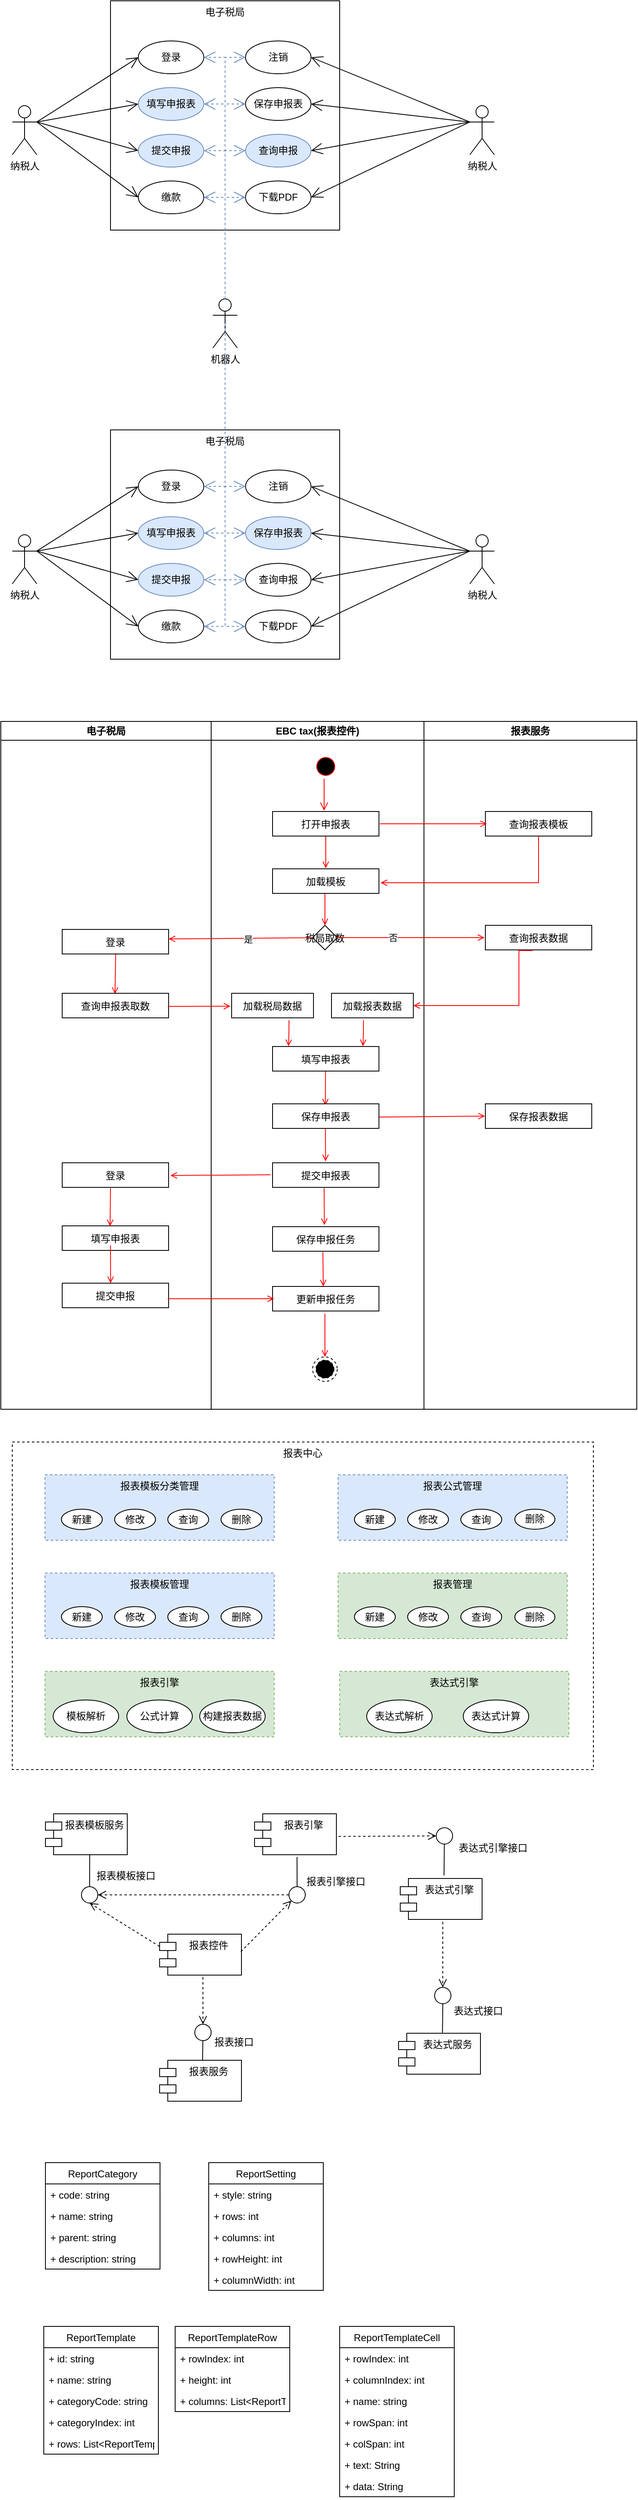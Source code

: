 <mxfile version="17.2.4" type="github">
  <diagram id="pesc5ZuLE12qNuX9gS1a" name="第 1 页">
    <mxGraphModel dx="812" dy="476" grid="1" gridSize="10" guides="1" tooltips="1" connect="1" arrows="1" fold="1" page="1" pageScale="1" pageWidth="827" pageHeight="1169" math="0" shadow="0">
      <root>
        <mxCell id="0" />
        <mxCell id="1" parent="0" />
        <mxCell id="q86BL1v4JnZUa4Sr2h56-255" value="报表中心" style="rounded=0;whiteSpace=wrap;html=1;verticalAlign=top;align=center;dashed=1;fillColor=none;" vertex="1" parent="1">
          <mxGeometry x="40" y="1800" width="710" height="400" as="geometry" />
        </mxCell>
        <mxCell id="q86BL1v4JnZUa4Sr2h56-1" value="电子税局" style="rounded=0;whiteSpace=wrap;html=1;verticalAlign=top;" vertex="1" parent="1">
          <mxGeometry x="160" y="40" width="280" height="280" as="geometry" />
        </mxCell>
        <mxCell id="q86BL1v4JnZUa4Sr2h56-3" value="纳税人" style="shape=umlActor;verticalLabelPosition=bottom;verticalAlign=top;html=1;outlineConnect=0;" vertex="1" parent="1">
          <mxGeometry x="40" y="168" width="30" height="60" as="geometry" />
        </mxCell>
        <mxCell id="q86BL1v4JnZUa4Sr2h56-4" value="填写申报表" style="ellipse;whiteSpace=wrap;html=1;aspect=fixed;fillColor=#dae8fc;strokeColor=#6c8ebf;" vertex="1" parent="1">
          <mxGeometry x="194" y="146" width="80" height="40" as="geometry" />
        </mxCell>
        <mxCell id="q86BL1v4JnZUa4Sr2h56-5" value="缴款" style="ellipse;whiteSpace=wrap;html=1;aspect=fixed;" vertex="1" parent="1">
          <mxGeometry x="194" y="260" width="80" height="40" as="geometry" />
        </mxCell>
        <mxCell id="q86BL1v4JnZUa4Sr2h56-6" value="登录" style="ellipse;whiteSpace=wrap;html=1;aspect=fixed;" vertex="1" parent="1">
          <mxGeometry x="194" y="89" width="80" height="40" as="geometry" />
        </mxCell>
        <mxCell id="q86BL1v4JnZUa4Sr2h56-7" value="保存申报表" style="ellipse;whiteSpace=wrap;html=1;aspect=fixed;" vertex="1" parent="1">
          <mxGeometry x="325" y="146" width="80" height="40" as="geometry" />
        </mxCell>
        <mxCell id="q86BL1v4JnZUa4Sr2h56-8" value="提交申报" style="ellipse;whiteSpace=wrap;html=1;aspect=fixed;fillColor=#dae8fc;strokeColor=#6c8ebf;" vertex="1" parent="1">
          <mxGeometry x="194" y="203" width="80" height="40" as="geometry" />
        </mxCell>
        <mxCell id="q86BL1v4JnZUa4Sr2h56-9" value="查询申报" style="ellipse;whiteSpace=wrap;html=1;aspect=fixed;fillColor=#dae8fc;strokeColor=#6c8ebf;" vertex="1" parent="1">
          <mxGeometry x="325" y="203" width="80" height="40" as="geometry" />
        </mxCell>
        <mxCell id="q86BL1v4JnZUa4Sr2h56-10" value="下载PDF" style="ellipse;whiteSpace=wrap;html=1;aspect=fixed;" vertex="1" parent="1">
          <mxGeometry x="325" y="260" width="80" height="40" as="geometry" />
        </mxCell>
        <mxCell id="q86BL1v4JnZUa4Sr2h56-11" value="注销" style="ellipse;whiteSpace=wrap;html=1;aspect=fixed;" vertex="1" parent="1">
          <mxGeometry x="325" y="89" width="80" height="40" as="geometry" />
        </mxCell>
        <mxCell id="q86BL1v4JnZUa4Sr2h56-16" value="" style="endArrow=open;endFill=1;endSize=12;html=1;rounded=0;exitX=1;exitY=0.333;exitDx=0;exitDy=0;exitPerimeter=0;entryX=0;entryY=0.5;entryDx=0;entryDy=0;" edge="1" parent="1" source="q86BL1v4JnZUa4Sr2h56-3" target="q86BL1v4JnZUa4Sr2h56-6">
          <mxGeometry width="160" relative="1" as="geometry">
            <mxPoint x="60" y="260" as="sourcePoint" />
            <mxPoint x="220" y="260" as="targetPoint" />
          </mxGeometry>
        </mxCell>
        <mxCell id="q86BL1v4JnZUa4Sr2h56-17" value="" style="endArrow=open;endFill=1;endSize=12;html=1;rounded=0;entryX=0;entryY=0.5;entryDx=0;entryDy=0;exitX=1;exitY=0.333;exitDx=0;exitDy=0;exitPerimeter=0;" edge="1" parent="1" source="q86BL1v4JnZUa4Sr2h56-3" target="q86BL1v4JnZUa4Sr2h56-4">
          <mxGeometry width="160" relative="1" as="geometry">
            <mxPoint x="70" y="160" as="sourcePoint" />
            <mxPoint x="196.105" y="129.62" as="targetPoint" />
          </mxGeometry>
        </mxCell>
        <mxCell id="q86BL1v4JnZUa4Sr2h56-18" value="" style="endArrow=open;endFill=1;endSize=12;html=1;rounded=0;entryX=0;entryY=0.5;entryDx=0;entryDy=0;exitX=1;exitY=0.333;exitDx=0;exitDy=0;exitPerimeter=0;" edge="1" parent="1" source="q86BL1v4JnZUa4Sr2h56-3" target="q86BL1v4JnZUa4Sr2h56-8">
          <mxGeometry width="160" relative="1" as="geometry">
            <mxPoint x="80" y="170" as="sourcePoint" />
            <mxPoint x="190" y="176" as="targetPoint" />
          </mxGeometry>
        </mxCell>
        <mxCell id="q86BL1v4JnZUa4Sr2h56-19" value="" style="endArrow=open;endFill=1;endSize=12;html=1;rounded=0;entryX=0;entryY=0.5;entryDx=0;entryDy=0;exitX=1;exitY=0.333;exitDx=0;exitDy=0;exitPerimeter=0;" edge="1" parent="1" source="q86BL1v4JnZUa4Sr2h56-3" target="q86BL1v4JnZUa4Sr2h56-5">
          <mxGeometry width="160" relative="1" as="geometry">
            <mxPoint x="90" y="180" as="sourcePoint" />
            <mxPoint x="120" y="300" as="targetPoint" />
          </mxGeometry>
        </mxCell>
        <mxCell id="q86BL1v4JnZUa4Sr2h56-29" value="纳税人" style="shape=umlActor;verticalLabelPosition=bottom;verticalAlign=top;html=1;outlineConnect=0;" vertex="1" parent="1">
          <mxGeometry x="599" y="168" width="30" height="60" as="geometry" />
        </mxCell>
        <mxCell id="q86BL1v4JnZUa4Sr2h56-31" value="" style="endArrow=open;endFill=1;endSize=12;html=1;rounded=0;exitX=0;exitY=0.333;exitDx=0;exitDy=0;exitPerimeter=0;entryX=1;entryY=0.5;entryDx=0;entryDy=0;" edge="1" parent="1" source="q86BL1v4JnZUa4Sr2h56-29" target="q86BL1v4JnZUa4Sr2h56-11">
          <mxGeometry width="160" relative="1" as="geometry">
            <mxPoint x="80" y="198" as="sourcePoint" />
            <mxPoint x="190" y="119" as="targetPoint" />
          </mxGeometry>
        </mxCell>
        <mxCell id="q86BL1v4JnZUa4Sr2h56-32" value="" style="endArrow=open;endFill=1;endSize=12;html=1;rounded=0;exitX=0;exitY=0.333;exitDx=0;exitDy=0;exitPerimeter=0;entryX=1;entryY=0.5;entryDx=0;entryDy=0;" edge="1" parent="1" source="q86BL1v4JnZUa4Sr2h56-29" target="q86BL1v4JnZUa4Sr2h56-7">
          <mxGeometry width="160" relative="1" as="geometry">
            <mxPoint x="490" y="198" as="sourcePoint" />
            <mxPoint x="360" y="119" as="targetPoint" />
          </mxGeometry>
        </mxCell>
        <mxCell id="q86BL1v4JnZUa4Sr2h56-33" value="" style="endArrow=open;endFill=1;endSize=12;html=1;rounded=0;exitX=0;exitY=0.333;exitDx=0;exitDy=0;exitPerimeter=0;entryX=1;entryY=0.5;entryDx=0;entryDy=0;" edge="1" parent="1" source="q86BL1v4JnZUa4Sr2h56-29" target="q86BL1v4JnZUa4Sr2h56-9">
          <mxGeometry width="160" relative="1" as="geometry">
            <mxPoint x="500" y="208" as="sourcePoint" />
            <mxPoint x="360" y="176" as="targetPoint" />
          </mxGeometry>
        </mxCell>
        <mxCell id="q86BL1v4JnZUa4Sr2h56-34" value="" style="endArrow=open;endFill=1;endSize=12;html=1;rounded=0;exitX=0;exitY=0.333;exitDx=0;exitDy=0;exitPerimeter=0;entryX=1;entryY=0.5;entryDx=0;entryDy=0;" edge="1" parent="1" source="q86BL1v4JnZUa4Sr2h56-29" target="q86BL1v4JnZUa4Sr2h56-10">
          <mxGeometry width="160" relative="1" as="geometry">
            <mxPoint x="510" y="218" as="sourcePoint" />
            <mxPoint x="360" y="233" as="targetPoint" />
          </mxGeometry>
        </mxCell>
        <mxCell id="q86BL1v4JnZUa4Sr2h56-116" value="电子税局" style="rounded=0;whiteSpace=wrap;html=1;verticalAlign=top;" vertex="1" parent="1">
          <mxGeometry x="160" y="564" width="280" height="280" as="geometry" />
        </mxCell>
        <mxCell id="q86BL1v4JnZUa4Sr2h56-117" value="纳税人" style="shape=umlActor;verticalLabelPosition=bottom;verticalAlign=top;html=1;outlineConnect=0;" vertex="1" parent="1">
          <mxGeometry x="40" y="692" width="30" height="60" as="geometry" />
        </mxCell>
        <mxCell id="q86BL1v4JnZUa4Sr2h56-118" value="填写申报表" style="ellipse;whiteSpace=wrap;html=1;aspect=fixed;fillColor=#dae8fc;strokeColor=#6c8ebf;" vertex="1" parent="1">
          <mxGeometry x="194" y="670" width="80" height="40" as="geometry" />
        </mxCell>
        <mxCell id="q86BL1v4JnZUa4Sr2h56-119" value="缴款" style="ellipse;whiteSpace=wrap;html=1;aspect=fixed;" vertex="1" parent="1">
          <mxGeometry x="194" y="784" width="80" height="40" as="geometry" />
        </mxCell>
        <mxCell id="q86BL1v4JnZUa4Sr2h56-120" value="登录" style="ellipse;whiteSpace=wrap;html=1;aspect=fixed;" vertex="1" parent="1">
          <mxGeometry x="194" y="613" width="80" height="40" as="geometry" />
        </mxCell>
        <mxCell id="q86BL1v4JnZUa4Sr2h56-121" value="保存申报表" style="ellipse;whiteSpace=wrap;html=1;aspect=fixed;fillColor=#dae8fc;strokeColor=#6c8ebf;" vertex="1" parent="1">
          <mxGeometry x="325" y="670" width="80" height="40" as="geometry" />
        </mxCell>
        <mxCell id="q86BL1v4JnZUa4Sr2h56-122" value="提交申报" style="ellipse;whiteSpace=wrap;html=1;aspect=fixed;fillColor=#dae8fc;strokeColor=#6c8ebf;" vertex="1" parent="1">
          <mxGeometry x="194" y="727" width="80" height="40" as="geometry" />
        </mxCell>
        <mxCell id="q86BL1v4JnZUa4Sr2h56-123" value="查询申报" style="ellipse;whiteSpace=wrap;html=1;aspect=fixed;" vertex="1" parent="1">
          <mxGeometry x="325" y="727" width="80" height="40" as="geometry" />
        </mxCell>
        <mxCell id="q86BL1v4JnZUa4Sr2h56-124" value="下载PDF" style="ellipse;whiteSpace=wrap;html=1;aspect=fixed;" vertex="1" parent="1">
          <mxGeometry x="325" y="784" width="80" height="40" as="geometry" />
        </mxCell>
        <mxCell id="q86BL1v4JnZUa4Sr2h56-125" value="注销" style="ellipse;whiteSpace=wrap;html=1;aspect=fixed;" vertex="1" parent="1">
          <mxGeometry x="325" y="613" width="80" height="40" as="geometry" />
        </mxCell>
        <mxCell id="q86BL1v4JnZUa4Sr2h56-126" value="" style="endArrow=open;endFill=1;endSize=12;html=1;rounded=0;exitX=1;exitY=0.333;exitDx=0;exitDy=0;exitPerimeter=0;entryX=0;entryY=0.5;entryDx=0;entryDy=0;" edge="1" parent="1" source="q86BL1v4JnZUa4Sr2h56-117" target="q86BL1v4JnZUa4Sr2h56-120">
          <mxGeometry width="160" relative="1" as="geometry">
            <mxPoint x="60" y="784" as="sourcePoint" />
            <mxPoint x="220" y="784" as="targetPoint" />
          </mxGeometry>
        </mxCell>
        <mxCell id="q86BL1v4JnZUa4Sr2h56-127" value="" style="endArrow=open;endFill=1;endSize=12;html=1;rounded=0;entryX=0;entryY=0.5;entryDx=0;entryDy=0;exitX=1;exitY=0.333;exitDx=0;exitDy=0;exitPerimeter=0;" edge="1" parent="1" source="q86BL1v4JnZUa4Sr2h56-117" target="q86BL1v4JnZUa4Sr2h56-118">
          <mxGeometry width="160" relative="1" as="geometry">
            <mxPoint x="70" y="684" as="sourcePoint" />
            <mxPoint x="196.105" y="653.62" as="targetPoint" />
          </mxGeometry>
        </mxCell>
        <mxCell id="q86BL1v4JnZUa4Sr2h56-128" value="" style="endArrow=open;endFill=1;endSize=12;html=1;rounded=0;entryX=0;entryY=0.5;entryDx=0;entryDy=0;exitX=1;exitY=0.333;exitDx=0;exitDy=0;exitPerimeter=0;" edge="1" parent="1" source="q86BL1v4JnZUa4Sr2h56-117" target="q86BL1v4JnZUa4Sr2h56-122">
          <mxGeometry width="160" relative="1" as="geometry">
            <mxPoint x="80" y="694" as="sourcePoint" />
            <mxPoint x="190" y="700" as="targetPoint" />
          </mxGeometry>
        </mxCell>
        <mxCell id="q86BL1v4JnZUa4Sr2h56-129" value="" style="endArrow=open;endFill=1;endSize=12;html=1;rounded=0;entryX=0;entryY=0.5;entryDx=0;entryDy=0;exitX=1;exitY=0.333;exitDx=0;exitDy=0;exitPerimeter=0;" edge="1" parent="1" source="q86BL1v4JnZUa4Sr2h56-117" target="q86BL1v4JnZUa4Sr2h56-119">
          <mxGeometry width="160" relative="1" as="geometry">
            <mxPoint x="90" y="704" as="sourcePoint" />
            <mxPoint x="120" y="824" as="targetPoint" />
          </mxGeometry>
        </mxCell>
        <mxCell id="q86BL1v4JnZUa4Sr2h56-130" value="纳税人" style="shape=umlActor;verticalLabelPosition=bottom;verticalAlign=top;html=1;outlineConnect=0;" vertex="1" parent="1">
          <mxGeometry x="599" y="692" width="30" height="60" as="geometry" />
        </mxCell>
        <mxCell id="q86BL1v4JnZUa4Sr2h56-131" value="" style="endArrow=open;endFill=1;endSize=12;html=1;rounded=0;exitX=0;exitY=0.333;exitDx=0;exitDy=0;exitPerimeter=0;entryX=1;entryY=0.5;entryDx=0;entryDy=0;" edge="1" parent="1" source="q86BL1v4JnZUa4Sr2h56-130" target="q86BL1v4JnZUa4Sr2h56-125">
          <mxGeometry width="160" relative="1" as="geometry">
            <mxPoint x="80" y="722" as="sourcePoint" />
            <mxPoint x="190" y="643" as="targetPoint" />
          </mxGeometry>
        </mxCell>
        <mxCell id="q86BL1v4JnZUa4Sr2h56-132" value="" style="endArrow=open;endFill=1;endSize=12;html=1;rounded=0;exitX=0;exitY=0.333;exitDx=0;exitDy=0;exitPerimeter=0;entryX=1;entryY=0.5;entryDx=0;entryDy=0;" edge="1" parent="1" source="q86BL1v4JnZUa4Sr2h56-130" target="q86BL1v4JnZUa4Sr2h56-121">
          <mxGeometry width="160" relative="1" as="geometry">
            <mxPoint x="490" y="722" as="sourcePoint" />
            <mxPoint x="360" y="643" as="targetPoint" />
          </mxGeometry>
        </mxCell>
        <mxCell id="q86BL1v4JnZUa4Sr2h56-133" value="" style="endArrow=open;endFill=1;endSize=12;html=1;rounded=0;exitX=0;exitY=0.333;exitDx=0;exitDy=0;exitPerimeter=0;entryX=1;entryY=0.5;entryDx=0;entryDy=0;" edge="1" parent="1" source="q86BL1v4JnZUa4Sr2h56-130" target="q86BL1v4JnZUa4Sr2h56-123">
          <mxGeometry width="160" relative="1" as="geometry">
            <mxPoint x="500" y="732" as="sourcePoint" />
            <mxPoint x="360" y="700" as="targetPoint" />
          </mxGeometry>
        </mxCell>
        <mxCell id="q86BL1v4JnZUa4Sr2h56-134" value="" style="endArrow=open;endFill=1;endSize=12;html=1;rounded=0;exitX=0;exitY=0.333;exitDx=0;exitDy=0;exitPerimeter=0;entryX=1;entryY=0.5;entryDx=0;entryDy=0;" edge="1" parent="1" source="q86BL1v4JnZUa4Sr2h56-130" target="q86BL1v4JnZUa4Sr2h56-124">
          <mxGeometry width="160" relative="1" as="geometry">
            <mxPoint x="510" y="742" as="sourcePoint" />
            <mxPoint x="360" y="757" as="targetPoint" />
          </mxGeometry>
        </mxCell>
        <mxCell id="q86BL1v4JnZUa4Sr2h56-135" value="机器人" style="shape=umlActor;verticalLabelPosition=bottom;verticalAlign=top;html=1;outlineConnect=0;" vertex="1" parent="1">
          <mxGeometry x="285" y="404" width="30" height="60" as="geometry" />
        </mxCell>
        <mxCell id="q86BL1v4JnZUa4Sr2h56-136" value="" style="endArrow=open;endFill=1;endSize=12;html=1;rounded=0;exitX=0.5;exitY=0.5;exitDx=0;exitDy=0;exitPerimeter=0;edgeStyle=orthogonalEdgeStyle;dashed=1;entryX=1;entryY=0.5;entryDx=0;entryDy=0;fillColor=#dae8fc;strokeColor=#6c8ebf;" edge="1" parent="1" source="q86BL1v4JnZUa4Sr2h56-135" target="q86BL1v4JnZUa4Sr2h56-120">
          <mxGeometry width="160" relative="1" as="geometry">
            <mxPoint x="50" y="509" as="sourcePoint" />
            <mxPoint x="174" y="430" as="targetPoint" />
            <Array as="points">
              <mxPoint x="300" y="633" />
            </Array>
          </mxGeometry>
        </mxCell>
        <mxCell id="q86BL1v4JnZUa4Sr2h56-137" value="" style="endArrow=open;endFill=1;endSize=12;html=1;rounded=0;exitX=0.5;exitY=0;exitDx=0;exitDy=0;exitPerimeter=0;edgeStyle=orthogonalEdgeStyle;entryX=1;entryY=0.5;entryDx=0;entryDy=0;dashed=1;fillColor=#dae8fc;strokeColor=#6c8ebf;" edge="1" parent="1" source="q86BL1v4JnZUa4Sr2h56-135" target="q86BL1v4JnZUa4Sr2h56-6">
          <mxGeometry width="160" relative="1" as="geometry">
            <mxPoint x="310" y="444" as="sourcePoint" />
            <mxPoint x="470" y="410" as="targetPoint" />
            <Array as="points">
              <mxPoint x="300" y="109" />
            </Array>
          </mxGeometry>
        </mxCell>
        <mxCell id="q86BL1v4JnZUa4Sr2h56-140" value="" style="endArrow=open;endFill=1;endSize=12;html=1;rounded=0;exitX=0.5;exitY=0;exitDx=0;exitDy=0;exitPerimeter=0;edgeStyle=orthogonalEdgeStyle;entryX=1;entryY=0.5;entryDx=0;entryDy=0;dashed=1;fillColor=#dae8fc;strokeColor=#6c8ebf;" edge="1" parent="1" source="q86BL1v4JnZUa4Sr2h56-135" target="q86BL1v4JnZUa4Sr2h56-5">
          <mxGeometry width="160" relative="1" as="geometry">
            <mxPoint x="300" y="415" as="sourcePoint" />
            <mxPoint x="274.0" y="120.0" as="targetPoint" />
            <Array as="points" />
          </mxGeometry>
        </mxCell>
        <mxCell id="q86BL1v4JnZUa4Sr2h56-141" value="" style="endArrow=open;endFill=1;endSize=12;html=1;rounded=0;exitX=0.5;exitY=0;exitDx=0;exitDy=0;exitPerimeter=0;edgeStyle=orthogonalEdgeStyle;entryX=1;entryY=0.5;entryDx=0;entryDy=0;dashed=1;fillColor=#dae8fc;strokeColor=#6c8ebf;" edge="1" parent="1" source="q86BL1v4JnZUa4Sr2h56-135" target="q86BL1v4JnZUa4Sr2h56-8">
          <mxGeometry width="160" relative="1" as="geometry">
            <mxPoint x="310" y="414" as="sourcePoint" />
            <mxPoint x="284.0" y="290" as="targetPoint" />
            <Array as="points" />
          </mxGeometry>
        </mxCell>
        <mxCell id="q86BL1v4JnZUa4Sr2h56-142" value="" style="endArrow=open;endFill=1;endSize=12;html=1;rounded=0;exitX=0.5;exitY=0;exitDx=0;exitDy=0;exitPerimeter=0;edgeStyle=orthogonalEdgeStyle;entryX=1;entryY=0.5;entryDx=0;entryDy=0;dashed=1;fillColor=#dae8fc;strokeColor=#6c8ebf;" edge="1" parent="1" source="q86BL1v4JnZUa4Sr2h56-135" target="q86BL1v4JnZUa4Sr2h56-4">
          <mxGeometry width="160" relative="1" as="geometry">
            <mxPoint x="310" y="414" as="sourcePoint" />
            <mxPoint x="284.0" y="290" as="targetPoint" />
            <Array as="points" />
          </mxGeometry>
        </mxCell>
        <mxCell id="q86BL1v4JnZUa4Sr2h56-143" value="" style="endArrow=open;endFill=1;endSize=12;html=1;rounded=0;exitX=0.5;exitY=0;exitDx=0;exitDy=0;exitPerimeter=0;edgeStyle=orthogonalEdgeStyle;entryX=0;entryY=0.5;entryDx=0;entryDy=0;dashed=1;fillColor=#dae8fc;strokeColor=#6c8ebf;" edge="1" parent="1" source="q86BL1v4JnZUa4Sr2h56-135" target="q86BL1v4JnZUa4Sr2h56-11">
          <mxGeometry width="160" relative="1" as="geometry">
            <mxPoint x="310" y="414" as="sourcePoint" />
            <mxPoint x="284" y="176" as="targetPoint" />
            <Array as="points">
              <mxPoint x="300" y="109" />
            </Array>
          </mxGeometry>
        </mxCell>
        <mxCell id="q86BL1v4JnZUa4Sr2h56-144" value="" style="endArrow=open;endFill=1;endSize=12;html=1;rounded=0;exitX=0.5;exitY=0;exitDx=0;exitDy=0;exitPerimeter=0;edgeStyle=orthogonalEdgeStyle;entryX=0;entryY=0.5;entryDx=0;entryDy=0;dashed=1;fillColor=#dae8fc;strokeColor=#6c8ebf;" edge="1" parent="1" source="q86BL1v4JnZUa4Sr2h56-135" target="q86BL1v4JnZUa4Sr2h56-7">
          <mxGeometry width="160" relative="1" as="geometry">
            <mxPoint x="310" y="414" as="sourcePoint" />
            <mxPoint x="335" y="119" as="targetPoint" />
            <Array as="points">
              <mxPoint x="300" y="166" />
            </Array>
          </mxGeometry>
        </mxCell>
        <mxCell id="q86BL1v4JnZUa4Sr2h56-145" value="" style="endArrow=open;endFill=1;endSize=12;html=1;rounded=0;exitX=0.5;exitY=0;exitDx=0;exitDy=0;exitPerimeter=0;edgeStyle=orthogonalEdgeStyle;entryX=0;entryY=0.5;entryDx=0;entryDy=0;dashed=1;fillColor=#dae8fc;strokeColor=#6c8ebf;" edge="1" parent="1" source="q86BL1v4JnZUa4Sr2h56-135" target="q86BL1v4JnZUa4Sr2h56-9">
          <mxGeometry width="160" relative="1" as="geometry">
            <mxPoint x="310" y="414" as="sourcePoint" />
            <mxPoint x="335" y="176" as="targetPoint" />
            <Array as="points">
              <mxPoint x="300" y="223" />
            </Array>
          </mxGeometry>
        </mxCell>
        <mxCell id="q86BL1v4JnZUa4Sr2h56-146" value="" style="endArrow=open;endFill=1;endSize=12;html=1;rounded=0;exitX=0.5;exitY=0;exitDx=0;exitDy=0;exitPerimeter=0;edgeStyle=orthogonalEdgeStyle;entryX=0;entryY=0.5;entryDx=0;entryDy=0;dashed=1;fillColor=#dae8fc;strokeColor=#6c8ebf;" edge="1" parent="1" source="q86BL1v4JnZUa4Sr2h56-135" target="q86BL1v4JnZUa4Sr2h56-10">
          <mxGeometry width="160" relative="1" as="geometry">
            <mxPoint x="310" y="414" as="sourcePoint" />
            <mxPoint x="335" y="233" as="targetPoint" />
            <Array as="points">
              <mxPoint x="300" y="280" />
            </Array>
          </mxGeometry>
        </mxCell>
        <mxCell id="q86BL1v4JnZUa4Sr2h56-147" value="" style="endArrow=open;endFill=1;endSize=12;html=1;rounded=0;exitX=0.5;exitY=0.5;exitDx=0;exitDy=0;exitPerimeter=0;edgeStyle=orthogonalEdgeStyle;dashed=1;entryX=1;entryY=0.5;entryDx=0;entryDy=0;fillColor=#dae8fc;strokeColor=#6c8ebf;" edge="1" parent="1" source="q86BL1v4JnZUa4Sr2h56-135" target="q86BL1v4JnZUa4Sr2h56-118">
          <mxGeometry width="160" relative="1" as="geometry">
            <mxPoint x="310" y="444" as="sourcePoint" />
            <mxPoint x="284" y="643" as="targetPoint" />
            <Array as="points">
              <mxPoint x="300" y="690" />
            </Array>
          </mxGeometry>
        </mxCell>
        <mxCell id="q86BL1v4JnZUa4Sr2h56-148" value="" style="endArrow=open;endFill=1;endSize=12;html=1;rounded=0;exitX=0.5;exitY=0.5;exitDx=0;exitDy=0;exitPerimeter=0;edgeStyle=orthogonalEdgeStyle;dashed=1;entryX=1;entryY=0.5;entryDx=0;entryDy=0;fillColor=#dae8fc;strokeColor=#6c8ebf;" edge="1" parent="1" source="q86BL1v4JnZUa4Sr2h56-135" target="q86BL1v4JnZUa4Sr2h56-119">
          <mxGeometry width="160" relative="1" as="geometry">
            <mxPoint x="310" y="444" as="sourcePoint" />
            <mxPoint x="284" y="700" as="targetPoint" />
            <Array as="points">
              <mxPoint x="300" y="804" />
            </Array>
          </mxGeometry>
        </mxCell>
        <mxCell id="q86BL1v4JnZUa4Sr2h56-149" value="" style="endArrow=open;endFill=1;endSize=12;html=1;rounded=0;exitX=0.5;exitY=0.5;exitDx=0;exitDy=0;exitPerimeter=0;edgeStyle=orthogonalEdgeStyle;dashed=1;entryX=1;entryY=0.5;entryDx=0;entryDy=0;fillColor=#dae8fc;strokeColor=#6c8ebf;" edge="1" parent="1" source="q86BL1v4JnZUa4Sr2h56-135" target="q86BL1v4JnZUa4Sr2h56-122">
          <mxGeometry width="160" relative="1" as="geometry">
            <mxPoint x="310" y="444" as="sourcePoint" />
            <mxPoint x="284" y="814" as="targetPoint" />
            <Array as="points">
              <mxPoint x="300" y="747" />
            </Array>
          </mxGeometry>
        </mxCell>
        <mxCell id="q86BL1v4JnZUa4Sr2h56-150" value="" style="endArrow=open;endFill=1;endSize=12;html=1;rounded=0;exitX=0.5;exitY=0.5;exitDx=0;exitDy=0;exitPerimeter=0;edgeStyle=orthogonalEdgeStyle;dashed=1;entryX=0;entryY=0.5;entryDx=0;entryDy=0;fillColor=#dae8fc;strokeColor=#6c8ebf;" edge="1" parent="1" source="q86BL1v4JnZUa4Sr2h56-135" target="q86BL1v4JnZUa4Sr2h56-125">
          <mxGeometry width="160" relative="1" as="geometry">
            <mxPoint x="311" y="444" as="sourcePoint" />
            <mxPoint x="285.0" y="643" as="targetPoint" />
            <Array as="points">
              <mxPoint x="300" y="633" />
            </Array>
          </mxGeometry>
        </mxCell>
        <mxCell id="q86BL1v4JnZUa4Sr2h56-151" value="" style="endArrow=open;endFill=1;endSize=12;html=1;rounded=0;exitX=0.5;exitY=0.5;exitDx=0;exitDy=0;exitPerimeter=0;edgeStyle=orthogonalEdgeStyle;dashed=1;entryX=0;entryY=0.5;entryDx=0;entryDy=0;fillColor=#dae8fc;strokeColor=#6c8ebf;" edge="1" parent="1" source="q86BL1v4JnZUa4Sr2h56-135" target="q86BL1v4JnZUa4Sr2h56-121">
          <mxGeometry width="160" relative="1" as="geometry">
            <mxPoint x="311" y="444" as="sourcePoint" />
            <mxPoint x="285.0" y="700" as="targetPoint" />
            <Array as="points">
              <mxPoint x="300" y="690" />
            </Array>
          </mxGeometry>
        </mxCell>
        <mxCell id="q86BL1v4JnZUa4Sr2h56-152" value="" style="endArrow=open;endFill=1;endSize=12;html=1;rounded=0;exitX=0.5;exitY=0.5;exitDx=0;exitDy=0;exitPerimeter=0;edgeStyle=orthogonalEdgeStyle;dashed=1;entryX=0;entryY=0.5;entryDx=0;entryDy=0;fillColor=#dae8fc;strokeColor=#6c8ebf;" edge="1" parent="1" source="q86BL1v4JnZUa4Sr2h56-135" target="q86BL1v4JnZUa4Sr2h56-124">
          <mxGeometry width="160" relative="1" as="geometry">
            <mxPoint x="311" y="444" as="sourcePoint" />
            <mxPoint x="285.0" y="814" as="targetPoint" />
            <Array as="points">
              <mxPoint x="300" y="804" />
            </Array>
          </mxGeometry>
        </mxCell>
        <mxCell id="q86BL1v4JnZUa4Sr2h56-153" value="" style="endArrow=open;endFill=1;endSize=12;html=1;rounded=0;exitX=0.5;exitY=0.5;exitDx=0;exitDy=0;exitPerimeter=0;edgeStyle=orthogonalEdgeStyle;dashed=1;entryX=0;entryY=0.5;entryDx=0;entryDy=0;fillColor=#dae8fc;strokeColor=#6c8ebf;" edge="1" parent="1" source="q86BL1v4JnZUa4Sr2h56-135" target="q86BL1v4JnZUa4Sr2h56-123">
          <mxGeometry width="160" relative="1" as="geometry">
            <mxPoint x="311" y="444" as="sourcePoint" />
            <mxPoint x="285.0" y="757" as="targetPoint" />
            <Array as="points">
              <mxPoint x="300" y="747" />
            </Array>
          </mxGeometry>
        </mxCell>
        <mxCell id="q86BL1v4JnZUa4Sr2h56-154" value="电子税局" style="swimlane;whiteSpace=wrap;startSize=23;" vertex="1" parent="1">
          <mxGeometry x="26" y="920" width="257" height="840" as="geometry" />
        </mxCell>
        <mxCell id="q86BL1v4JnZUa4Sr2h56-158" value="" style="endArrow=open;strokeColor=#FF0000;endFill=1;rounded=0;entryX=0.496;entryY=0.029;entryDx=0;entryDy=0;entryPerimeter=0;exitX=0.504;exitY=0.7;exitDx=0;exitDy=0;exitPerimeter=0;" edge="1" parent="q86BL1v4JnZUa4Sr2h56-154" source="q86BL1v4JnZUa4Sr2h56-163" target="q86BL1v4JnZUa4Sr2h56-161">
          <mxGeometry relative="1" as="geometry" />
        </mxCell>
        <mxCell id="q86BL1v4JnZUa4Sr2h56-161" value="查询申报表取数" style="" vertex="1" parent="q86BL1v4JnZUa4Sr2h56-154">
          <mxGeometry x="75" y="332" width="130" height="30" as="geometry" />
        </mxCell>
        <mxCell id="q86BL1v4JnZUa4Sr2h56-163" value="登录" style="" vertex="1" parent="q86BL1v4JnZUa4Sr2h56-154">
          <mxGeometry x="75" y="254" width="130" height="30" as="geometry" />
        </mxCell>
        <mxCell id="q86BL1v4JnZUa4Sr2h56-220" value="登录" style="" vertex="1" parent="q86BL1v4JnZUa4Sr2h56-154">
          <mxGeometry x="75" y="539" width="130" height="30" as="geometry" />
        </mxCell>
        <mxCell id="q86BL1v4JnZUa4Sr2h56-221" value="填写申报表" style="" vertex="1" parent="q86BL1v4JnZUa4Sr2h56-154">
          <mxGeometry x="75" y="616" width="130" height="30" as="geometry" />
        </mxCell>
        <mxCell id="q86BL1v4JnZUa4Sr2h56-222" value="提交申报" style="" vertex="1" parent="q86BL1v4JnZUa4Sr2h56-154">
          <mxGeometry x="75" y="686" width="130" height="30" as="geometry" />
        </mxCell>
        <mxCell id="q86BL1v4JnZUa4Sr2h56-224" value="" style="endArrow=open;strokeColor=#FF0000;endFill=1;rounded=0;entryX=0.45;entryY=0.017;entryDx=0;entryDy=0;entryPerimeter=0;" edge="1" parent="q86BL1v4JnZUa4Sr2h56-154" target="q86BL1v4JnZUa4Sr2h56-221">
          <mxGeometry relative="1" as="geometry">
            <mxPoint x="134" y="570" as="sourcePoint" />
            <mxPoint x="134" y="610" as="targetPoint" />
          </mxGeometry>
        </mxCell>
        <mxCell id="q86BL1v4JnZUa4Sr2h56-225" value="" style="endArrow=open;strokeColor=#FF0000;endFill=1;rounded=0;entryX=0.455;entryY=-0.001;entryDx=0;entryDy=0;entryPerimeter=0;" edge="1" parent="q86BL1v4JnZUa4Sr2h56-154" target="q86BL1v4JnZUa4Sr2h56-222">
          <mxGeometry relative="1" as="geometry">
            <mxPoint x="134" y="640" as="sourcePoint" />
            <mxPoint x="141" y="680" as="targetPoint" />
          </mxGeometry>
        </mxCell>
        <mxCell id="q86BL1v4JnZUa4Sr2h56-173" value="EBC tax(报表控件)" style="swimlane;whiteSpace=wrap;startSize=23;" vertex="1" parent="1">
          <mxGeometry x="283" y="920" width="260" height="840" as="geometry" />
        </mxCell>
        <mxCell id="q86BL1v4JnZUa4Sr2h56-174" value="" style="ellipse;shape=startState;fillColor=#000000;strokeColor=#ff0000;" vertex="1" parent="q86BL1v4JnZUa4Sr2h56-173">
          <mxGeometry x="125" y="40" width="30" height="30" as="geometry" />
        </mxCell>
        <mxCell id="q86BL1v4JnZUa4Sr2h56-175" value="" style="edgeStyle=elbowEdgeStyle;elbow=horizontal;verticalAlign=bottom;endArrow=open;endSize=8;strokeColor=#FF0000;endFill=1;rounded=0;entryX=0.486;entryY=-0.032;entryDx=0;entryDy=0;entryPerimeter=0;" edge="1" parent="q86BL1v4JnZUa4Sr2h56-173" source="q86BL1v4JnZUa4Sr2h56-174" target="q86BL1v4JnZUa4Sr2h56-182">
          <mxGeometry x="100" y="40" as="geometry">
            <mxPoint x="115" y="110" as="targetPoint" />
          </mxGeometry>
        </mxCell>
        <mxCell id="q86BL1v4JnZUa4Sr2h56-176" value="创建edf_rpa_user_task" style="" vertex="1" parent="q86BL1v4JnZUa4Sr2h56-173">
          <mxGeometry x="75" y="110" width="130" height="30" as="geometry" />
        </mxCell>
        <mxCell id="q86BL1v4JnZUa4Sr2h56-177" value="" style="endArrow=open;strokeColor=#FF0000;endFill=1;rounded=0;entryX=0.5;entryY=0;entryDx=0;entryDy=0;" edge="1" parent="q86BL1v4JnZUa4Sr2h56-173" target="q86BL1v4JnZUa4Sr2h56-216">
          <mxGeometry relative="1" as="geometry">
            <mxPoint x="139" y="190" as="sourcePoint" />
          </mxGeometry>
        </mxCell>
        <mxCell id="q86BL1v4JnZUa4Sr2h56-179" value="提交申报表" style="" vertex="1" parent="q86BL1v4JnZUa4Sr2h56-173">
          <mxGeometry x="75" y="539" width="130" height="30" as="geometry" />
        </mxCell>
        <mxCell id="q86BL1v4JnZUa4Sr2h56-183" value="" style="endArrow=open;strokeColor=#FF0000;endFill=1;rounded=0;" edge="1" parent="q86BL1v4JnZUa4Sr2h56-173">
          <mxGeometry relative="1" as="geometry">
            <mxPoint x="139.5" y="469" as="targetPoint" />
            <mxPoint x="139.81" y="418.24" as="sourcePoint" />
          </mxGeometry>
        </mxCell>
        <mxCell id="q86BL1v4JnZUa4Sr2h56-184" value="填写申报表" style="" vertex="1" parent="q86BL1v4JnZUa4Sr2h56-173">
          <mxGeometry x="75" y="397" width="130" height="30" as="geometry" />
        </mxCell>
        <mxCell id="q86BL1v4JnZUa4Sr2h56-185" value="" style="endArrow=open;strokeColor=#FF0000;endFill=1;rounded=0;entryX=0.498;entryY=-0.062;entryDx=0;entryDy=0;entryPerimeter=0;" edge="1" parent="q86BL1v4JnZUa4Sr2h56-173" target="q86BL1v4JnZUa4Sr2h56-179">
          <mxGeometry relative="1" as="geometry">
            <mxPoint x="139.5" y="529" as="targetPoint" />
            <mxPoint x="139.6" y="489.0" as="sourcePoint" />
          </mxGeometry>
        </mxCell>
        <mxCell id="q86BL1v4JnZUa4Sr2h56-186" value="保存申报表" style="" vertex="1" parent="q86BL1v4JnZUa4Sr2h56-173">
          <mxGeometry x="75" y="467" width="130" height="30" as="geometry" />
        </mxCell>
        <mxCell id="q86BL1v4JnZUa4Sr2h56-213" value="加载模板" style="" vertex="1" parent="q86BL1v4JnZUa4Sr2h56-173">
          <mxGeometry x="75" y="180" width="130" height="30" as="geometry" />
        </mxCell>
        <mxCell id="q86BL1v4JnZUa4Sr2h56-215" value="" style="endArrow=open;strokeColor=#FF0000;endFill=1;rounded=0;entryX=0.5;entryY=-0.025;entryDx=0;entryDy=0;entryPerimeter=0;" edge="1" parent="q86BL1v4JnZUa4Sr2h56-173" source="q86BL1v4JnZUa4Sr2h56-182" target="q86BL1v4JnZUa4Sr2h56-213">
          <mxGeometry relative="1" as="geometry">
            <mxPoint x="247" y="160.0" as="sourcePoint" />
            <mxPoint x="247.48" y="227.87" as="targetPoint" />
          </mxGeometry>
        </mxCell>
        <mxCell id="q86BL1v4JnZUa4Sr2h56-182" value="打开申报表" style="" vertex="1" parent="q86BL1v4JnZUa4Sr2h56-173">
          <mxGeometry x="75" y="110" width="130" height="30" as="geometry" />
        </mxCell>
        <mxCell id="q86BL1v4JnZUa4Sr2h56-216" value="税局取数" style="rhombus;" vertex="1" parent="q86BL1v4JnZUa4Sr2h56-173">
          <mxGeometry x="124" y="249" width="30" height="30" as="geometry" />
        </mxCell>
        <mxCell id="q86BL1v4JnZUa4Sr2h56-180" value="加载税局数据" style="" vertex="1" parent="q86BL1v4JnZUa4Sr2h56-173">
          <mxGeometry x="25" y="332" width="100" height="30" as="geometry" />
        </mxCell>
        <mxCell id="q86BL1v4JnZUa4Sr2h56-219" value="" style="endArrow=open;strokeColor=#FF0000;endFill=1;rounded=0;exitX=0.701;exitY=1.094;exitDx=0;exitDy=0;exitPerimeter=0;entryX=0.15;entryY=-0.013;entryDx=0;entryDy=0;entryPerimeter=0;" edge="1" parent="q86BL1v4JnZUa4Sr2h56-173" source="q86BL1v4JnZUa4Sr2h56-180" target="q86BL1v4JnZUa4Sr2h56-184">
          <mxGeometry relative="1" as="geometry">
            <mxPoint x="149.5" y="479" as="targetPoint" />
            <mxPoint x="149.81" y="428.24" as="sourcePoint" />
            <Array as="points">
              <mxPoint x="95" y="380" />
            </Array>
          </mxGeometry>
        </mxCell>
        <mxCell id="q86BL1v4JnZUa4Sr2h56-226" value="保存申报任务" style="" vertex="1" parent="q86BL1v4JnZUa4Sr2h56-173">
          <mxGeometry x="75" y="617" width="130" height="30" as="geometry" />
        </mxCell>
        <mxCell id="q86BL1v4JnZUa4Sr2h56-227" value="" style="endArrow=open;strokeColor=#FF0000;endFill=1;rounded=0;entryX=0.487;entryY=-0.065;entryDx=0;entryDy=0;entryPerimeter=0;" edge="1" parent="q86BL1v4JnZUa4Sr2h56-173" target="q86BL1v4JnZUa4Sr2h56-226">
          <mxGeometry relative="1" as="geometry">
            <mxPoint x="138" y="570" as="sourcePoint" />
            <mxPoint x="139" y="610" as="targetPoint" />
          </mxGeometry>
        </mxCell>
        <mxCell id="q86BL1v4JnZUa4Sr2h56-228" value="更新申报任务" style="" vertex="1" parent="q86BL1v4JnZUa4Sr2h56-173">
          <mxGeometry x="75" y="690" width="130" height="30" as="geometry" />
        </mxCell>
        <mxCell id="q86BL1v4JnZUa4Sr2h56-229" value="" style="endArrow=open;strokeColor=#FF0000;endFill=1;rounded=0;exitX=0.473;exitY=1.034;exitDx=0;exitDy=0;exitPerimeter=0;" edge="1" parent="q86BL1v4JnZUa4Sr2h56-173" source="q86BL1v4JnZUa4Sr2h56-226">
          <mxGeometry relative="1" as="geometry">
            <mxPoint x="148" y="670" as="sourcePoint" />
            <mxPoint x="137" y="690" as="targetPoint" />
          </mxGeometry>
        </mxCell>
        <mxCell id="q86BL1v4JnZUa4Sr2h56-236" value="加载报表数据" style="" vertex="1" parent="q86BL1v4JnZUa4Sr2h56-173">
          <mxGeometry x="147" y="332" width="100" height="30" as="geometry" />
        </mxCell>
        <mxCell id="q86BL1v4JnZUa4Sr2h56-275" value="" style="ellipse;html=1;shape=endState;fillColor=#000000;strokeColor=#000000;dashed=1;" vertex="1" parent="q86BL1v4JnZUa4Sr2h56-173">
          <mxGeometry x="124" y="776" width="30" height="30" as="geometry" />
        </mxCell>
        <mxCell id="q86BL1v4JnZUa4Sr2h56-276" value="" style="endArrow=open;strokeColor=#FF0000;endFill=1;rounded=0;exitX=0.492;exitY=1.109;exitDx=0;exitDy=0;exitPerimeter=0;entryX=0.5;entryY=0;entryDx=0;entryDy=0;" edge="1" parent="q86BL1v4JnZUa4Sr2h56-173" source="q86BL1v4JnZUa4Sr2h56-228" target="q86BL1v4JnZUa4Sr2h56-275">
          <mxGeometry relative="1" as="geometry">
            <mxPoint x="146.49" y="733.02" as="sourcePoint" />
            <mxPoint x="139" y="775" as="targetPoint" />
          </mxGeometry>
        </mxCell>
        <mxCell id="q86BL1v4JnZUa4Sr2h56-192" value="报表服务" style="swimlane;whiteSpace=wrap;startSize=23;" vertex="1" parent="1">
          <mxGeometry x="543" y="920" width="260" height="840" as="geometry" />
        </mxCell>
        <mxCell id="q86BL1v4JnZUa4Sr2h56-195" value="创建edf_rpa_user_task" style="" vertex="1" parent="q86BL1v4JnZUa4Sr2h56-192">
          <mxGeometry x="75" y="110" width="130" height="30" as="geometry" />
        </mxCell>
        <mxCell id="q86BL1v4JnZUa4Sr2h56-199" value="保存报表数据" style="" vertex="1" parent="q86BL1v4JnZUa4Sr2h56-192">
          <mxGeometry x="75" y="467" width="130" height="30" as="geometry" />
        </mxCell>
        <mxCell id="q86BL1v4JnZUa4Sr2h56-201" value="查询报表模板" style="" vertex="1" parent="q86BL1v4JnZUa4Sr2h56-192">
          <mxGeometry x="75" y="110" width="130" height="30" as="geometry" />
        </mxCell>
        <mxCell id="q86BL1v4JnZUa4Sr2h56-232" value="查询报表数据" style="" vertex="1" parent="q86BL1v4JnZUa4Sr2h56-192">
          <mxGeometry x="75" y="249" width="130" height="30" as="geometry" />
        </mxCell>
        <mxCell id="q86BL1v4JnZUa4Sr2h56-237" value="" style="endArrow=open;strokeColor=#FF0000;endFill=1;rounded=0;edgeStyle=orthogonalEdgeStyle;exitX=0.443;exitY=1.028;exitDx=0;exitDy=0;exitPerimeter=0;" edge="1" parent="q86BL1v4JnZUa4Sr2h56-192" source="q86BL1v4JnZUa4Sr2h56-232">
          <mxGeometry relative="1" as="geometry">
            <mxPoint x="-13" y="347" as="targetPoint" />
            <mxPoint x="117" y="290" as="sourcePoint" />
            <Array as="points">
              <mxPoint x="116" y="290" />
              <mxPoint x="116" y="290" />
              <mxPoint x="116" y="347" />
            </Array>
          </mxGeometry>
        </mxCell>
        <mxCell id="q86BL1v4JnZUa4Sr2h56-210" value="" style="endArrow=open;strokeColor=#FF0000;endFill=1;rounded=0;entryX=-0.015;entryY=0.524;entryDx=0;entryDy=0;entryPerimeter=0;" edge="1" parent="1" target="q86BL1v4JnZUa4Sr2h56-180">
          <mxGeometry relative="1" as="geometry">
            <mxPoint x="230" y="1268" as="sourcePoint" />
            <mxPoint x="300" y="1268" as="targetPoint" />
          </mxGeometry>
        </mxCell>
        <mxCell id="q86BL1v4JnZUa4Sr2h56-197" value="" style="endArrow=open;strokeColor=#FF0000;endFill=1;rounded=0;edgeStyle=orthogonalEdgeStyle;" edge="1" parent="1">
          <mxGeometry relative="1" as="geometry">
            <mxPoint x="490" y="1117" as="targetPoint" />
            <mxPoint x="683" y="1060" as="sourcePoint" />
            <Array as="points">
              <mxPoint x="683" y="1117" />
            </Array>
          </mxGeometry>
        </mxCell>
        <mxCell id="q86BL1v4JnZUa4Sr2h56-211" value="" style="endArrow=open;strokeColor=#FF0000;endFill=1;rounded=0;exitX=1.01;exitY=0.501;exitDx=0;exitDy=0;exitPerimeter=0;entryX=0.015;entryY=0.501;entryDx=0;entryDy=0;entryPerimeter=0;" edge="1" parent="1" source="q86BL1v4JnZUa4Sr2h56-182" target="q86BL1v4JnZUa4Sr2h56-201">
          <mxGeometry relative="1" as="geometry">
            <mxPoint x="433.52" y="1061.0" as="sourcePoint" />
            <mxPoint x="520" y="1090" as="targetPoint" />
          </mxGeometry>
        </mxCell>
        <mxCell id="q86BL1v4JnZUa4Sr2h56-212" value="" style="endArrow=open;strokeColor=#FF0000;endFill=1;rounded=0;entryX=1;entryY=0.389;entryDx=0;entryDy=0;entryPerimeter=0;" edge="1" parent="1" source="q86BL1v4JnZUa4Sr2h56-216" target="q86BL1v4JnZUa4Sr2h56-163">
          <mxGeometry relative="1" as="geometry">
            <mxPoint x="356.83" y="1183.22" as="sourcePoint" />
            <mxPoint x="230" y="1187" as="targetPoint" />
          </mxGeometry>
        </mxCell>
        <mxCell id="q86BL1v4JnZUa4Sr2h56-217" value="是" style="edgeLabel;html=1;align=center;verticalAlign=middle;resizable=0;points=[];" vertex="1" connectable="0" parent="q86BL1v4JnZUa4Sr2h56-212">
          <mxGeometry x="-0.105" y="1" relative="1" as="geometry">
            <mxPoint as="offset" />
          </mxGeometry>
        </mxCell>
        <mxCell id="q86BL1v4JnZUa4Sr2h56-214" value="" style="endArrow=open;strokeColor=#FF0000;endFill=1;rounded=0;exitX=1.004;exitY=0.539;exitDx=0;exitDy=0;exitPerimeter=0;entryX=-0.004;entryY=0.499;entryDx=0;entryDy=0;entryPerimeter=0;" edge="1" parent="1" source="q86BL1v4JnZUa4Sr2h56-186" target="q86BL1v4JnZUa4Sr2h56-199">
          <mxGeometry relative="1" as="geometry">
            <mxPoint x="499.3" y="1121.03" as="sourcePoint" />
            <mxPoint x="629.95" y="1121.03" as="targetPoint" />
          </mxGeometry>
        </mxCell>
        <mxCell id="q86BL1v4JnZUa4Sr2h56-223" value="" style="endArrow=open;strokeColor=#FF0000;endFill=1;rounded=0;exitX=-0.019;exitY=0.487;exitDx=0;exitDy=0;exitPerimeter=0;entryX=1.017;entryY=0.518;entryDx=0;entryDy=0;entryPerimeter=0;" edge="1" parent="1" source="q86BL1v4JnZUa4Sr2h56-179" target="q86BL1v4JnZUa4Sr2h56-220">
          <mxGeometry relative="1" as="geometry">
            <mxPoint x="498.52" y="1421.17" as="sourcePoint" />
            <mxPoint x="610.48" y="1419.97" as="targetPoint" />
          </mxGeometry>
        </mxCell>
        <mxCell id="q86BL1v4JnZUa4Sr2h56-230" value="" style="endArrow=open;strokeColor=#FF0000;endFill=1;rounded=0;exitX=0.992;exitY=0.633;exitDx=0;exitDy=0;exitPerimeter=0;" edge="1" parent="1" source="q86BL1v4JnZUa4Sr2h56-222">
          <mxGeometry relative="1" as="geometry">
            <mxPoint x="361.54" y="1590" as="sourcePoint" />
            <mxPoint x="360" y="1625" as="targetPoint" />
          </mxGeometry>
        </mxCell>
        <mxCell id="q86BL1v4JnZUa4Sr2h56-178" value="" style="endArrow=open;strokeColor=#FF0000;endFill=1;rounded=0;edgeStyle=orthogonalEdgeStyle;exitX=1;exitY=0.5;exitDx=0;exitDy=0;entryX=-0.008;entryY=0.5;entryDx=0;entryDy=0;entryPerimeter=0;" edge="1" parent="1" source="q86BL1v4JnZUa4Sr2h56-216" target="q86BL1v4JnZUa4Sr2h56-232">
          <mxGeometry relative="1" as="geometry">
            <mxPoint x="480" y="1280" as="targetPoint" />
            <mxPoint x="514" y="1184" as="sourcePoint" />
            <Array as="points" />
          </mxGeometry>
        </mxCell>
        <mxCell id="q86BL1v4JnZUa4Sr2h56-218" value="否" style="edgeLabel;html=1;align=center;verticalAlign=middle;resizable=0;points=[];" vertex="1" connectable="0" parent="q86BL1v4JnZUa4Sr2h56-178">
          <mxGeometry x="-0.417" y="-2" relative="1" as="geometry">
            <mxPoint x="15" y="-2" as="offset" />
          </mxGeometry>
        </mxCell>
        <mxCell id="q86BL1v4JnZUa4Sr2h56-238" value="" style="endArrow=open;strokeColor=#FF0000;endFill=1;rounded=0;exitX=0.701;exitY=1.094;exitDx=0;exitDy=0;exitPerimeter=0;entryX=0.15;entryY=-0.013;entryDx=0;entryDy=0;entryPerimeter=0;" edge="1" parent="1">
          <mxGeometry relative="1" as="geometry">
            <mxPoint x="468.5" y="1316.61" as="targetPoint" />
            <mxPoint x="469.1" y="1284.82" as="sourcePoint" />
            <Array as="points">
              <mxPoint x="469" y="1300" />
            </Array>
          </mxGeometry>
        </mxCell>
        <mxCell id="q86BL1v4JnZUa4Sr2h56-240" value="报表模板分类管理" style="rounded=0;whiteSpace=wrap;html=1;verticalAlign=top;align=center;dashed=1;fillColor=#dae8fc;strokeColor=#6c8ebf;" vertex="1" parent="1">
          <mxGeometry x="80" y="1840" width="280" height="80" as="geometry" />
        </mxCell>
        <mxCell id="q86BL1v4JnZUa4Sr2h56-245" value="查询" style="ellipse;whiteSpace=wrap;html=1;aspect=fixed;" vertex="1" parent="1">
          <mxGeometry x="230" y="1882" width="50" height="25" as="geometry" />
        </mxCell>
        <mxCell id="q86BL1v4JnZUa4Sr2h56-246" value="新建" style="ellipse;whiteSpace=wrap;html=1;aspect=fixed;" vertex="1" parent="1">
          <mxGeometry x="100" y="1882" width="50" height="25" as="geometry" />
        </mxCell>
        <mxCell id="q86BL1v4JnZUa4Sr2h56-247" value="修改" style="ellipse;whiteSpace=wrap;html=1;aspect=fixed;" vertex="1" parent="1">
          <mxGeometry x="165" y="1882" width="50" height="25" as="geometry" />
        </mxCell>
        <mxCell id="q86BL1v4JnZUa4Sr2h56-248" value="删除" style="ellipse;whiteSpace=wrap;html=1;aspect=fixed;" vertex="1" parent="1">
          <mxGeometry x="295" y="1882" width="50" height="25" as="geometry" />
        </mxCell>
        <mxCell id="q86BL1v4JnZUa4Sr2h56-250" value="报表模板管理" style="rounded=0;whiteSpace=wrap;html=1;verticalAlign=top;align=center;dashed=1;fillColor=#dae8fc;strokeColor=#6c8ebf;" vertex="1" parent="1">
          <mxGeometry x="80" y="1960" width="280" height="80" as="geometry" />
        </mxCell>
        <mxCell id="q86BL1v4JnZUa4Sr2h56-251" value="查询" style="ellipse;whiteSpace=wrap;html=1;aspect=fixed;" vertex="1" parent="1">
          <mxGeometry x="230" y="2001" width="50" height="25" as="geometry" />
        </mxCell>
        <mxCell id="q86BL1v4JnZUa4Sr2h56-252" value="新建" style="ellipse;whiteSpace=wrap;html=1;aspect=fixed;" vertex="1" parent="1">
          <mxGeometry x="100" y="2001" width="50" height="25" as="geometry" />
        </mxCell>
        <mxCell id="q86BL1v4JnZUa4Sr2h56-253" value="修改" style="ellipse;whiteSpace=wrap;html=1;aspect=fixed;" vertex="1" parent="1">
          <mxGeometry x="165" y="2001" width="50" height="25" as="geometry" />
        </mxCell>
        <mxCell id="q86BL1v4JnZUa4Sr2h56-254" value="删除" style="ellipse;whiteSpace=wrap;html=1;aspect=fixed;" vertex="1" parent="1">
          <mxGeometry x="295" y="2001" width="50" height="25" as="geometry" />
        </mxCell>
        <mxCell id="q86BL1v4JnZUa4Sr2h56-263" value="报表公式管理" style="rounded=0;whiteSpace=wrap;html=1;verticalAlign=top;align=center;dashed=1;fillColor=#dae8fc;strokeColor=#6c8ebf;" vertex="1" parent="1">
          <mxGeometry x="438" y="1840" width="280" height="80" as="geometry" />
        </mxCell>
        <mxCell id="q86BL1v4JnZUa4Sr2h56-264" value="查询" style="ellipse;whiteSpace=wrap;html=1;aspect=fixed;" vertex="1" parent="1">
          <mxGeometry x="588" y="1882" width="50" height="25" as="geometry" />
        </mxCell>
        <mxCell id="q86BL1v4JnZUa4Sr2h56-265" value="新建" style="ellipse;whiteSpace=wrap;html=1;aspect=fixed;" vertex="1" parent="1">
          <mxGeometry x="458" y="1882" width="50" height="25" as="geometry" />
        </mxCell>
        <mxCell id="q86BL1v4JnZUa4Sr2h56-266" value="修改" style="ellipse;whiteSpace=wrap;html=1;aspect=fixed;" vertex="1" parent="1">
          <mxGeometry x="523" y="1882" width="50" height="25" as="geometry" />
        </mxCell>
        <mxCell id="q86BL1v4JnZUa4Sr2h56-267" value="删除" style="ellipse;whiteSpace=wrap;html=1;aspect=fixed;" vertex="1" parent="1">
          <mxGeometry x="654" y="1882" width="49" height="24.5" as="geometry" />
        </mxCell>
        <mxCell id="q86BL1v4JnZUa4Sr2h56-268" value="报表管理" style="rounded=0;whiteSpace=wrap;html=1;verticalAlign=top;align=center;dashed=1;fillColor=#d5e8d4;strokeColor=#82b366;" vertex="1" parent="1">
          <mxGeometry x="438" y="1960" width="280" height="80" as="geometry" />
        </mxCell>
        <mxCell id="q86BL1v4JnZUa4Sr2h56-269" value="查询" style="ellipse;whiteSpace=wrap;html=1;aspect=fixed;" vertex="1" parent="1">
          <mxGeometry x="588" y="2001" width="50" height="25" as="geometry" />
        </mxCell>
        <mxCell id="q86BL1v4JnZUa4Sr2h56-270" value="新建" style="ellipse;whiteSpace=wrap;html=1;aspect=fixed;" vertex="1" parent="1">
          <mxGeometry x="458" y="2001" width="50" height="25" as="geometry" />
        </mxCell>
        <mxCell id="q86BL1v4JnZUa4Sr2h56-271" value="修改" style="ellipse;whiteSpace=wrap;html=1;aspect=fixed;" vertex="1" parent="1">
          <mxGeometry x="523" y="2001" width="50" height="25" as="geometry" />
        </mxCell>
        <mxCell id="q86BL1v4JnZUa4Sr2h56-272" value="删除" style="ellipse;whiteSpace=wrap;html=1;aspect=fixed;" vertex="1" parent="1">
          <mxGeometry x="654" y="2001.5" width="49" height="24.5" as="geometry" />
        </mxCell>
        <mxCell id="q86BL1v4JnZUa4Sr2h56-277" value="报表控件" style="shape=module;align=left;spacingLeft=20;align=center;verticalAlign=top;fillColor=none;" vertex="1" parent="1">
          <mxGeometry x="220" y="2401" width="100" height="50" as="geometry" />
        </mxCell>
        <mxCell id="q86BL1v4JnZUa4Sr2h56-278" value="报表引擎" style="shape=module;align=left;spacingLeft=20;align=center;verticalAlign=top;fillColor=none;" vertex="1" parent="1">
          <mxGeometry x="336" y="2254" width="100" height="50" as="geometry" />
        </mxCell>
        <mxCell id="q86BL1v4JnZUa4Sr2h56-280" value="" style="ellipse;html=1;fillColor=none;aspect=fixed;" vertex="1" parent="1">
          <mxGeometry x="378" y="2343" width="20" height="20" as="geometry" />
        </mxCell>
        <mxCell id="q86BL1v4JnZUa4Sr2h56-281" value="" style="endArrow=none;html=1;rounded=0;align=center;verticalAlign=top;endFill=0;labelBackgroundColor=none;endSize=6;exitX=0.519;exitY=1.055;exitDx=0;exitDy=0;exitPerimeter=0;" edge="1" target="q86BL1v4JnZUa4Sr2h56-280" parent="1" source="q86BL1v4JnZUa4Sr2h56-278">
          <mxGeometry relative="1" as="geometry">
            <mxPoint x="388" y="2321" as="sourcePoint" />
          </mxGeometry>
        </mxCell>
        <mxCell id="q86BL1v4JnZUa4Sr2h56-286" value="表达式引擎" style="shape=module;align=left;spacingLeft=20;align=center;verticalAlign=top;fillColor=none;" vertex="1" parent="1">
          <mxGeometry x="514" y="2333" width="100" height="50" as="geometry" />
        </mxCell>
        <mxCell id="q86BL1v4JnZUa4Sr2h56-287" value="" style="ellipse;html=1;fillColor=none;aspect=fixed;" vertex="1" parent="1">
          <mxGeometry x="558" y="2271" width="20" height="20" as="geometry" />
        </mxCell>
        <mxCell id="q86BL1v4JnZUa4Sr2h56-288" value="" style="endArrow=none;html=1;rounded=0;align=center;verticalAlign=top;endFill=0;labelBackgroundColor=none;endSize=6;exitX=0.535;exitY=-0.074;exitDx=0;exitDy=0;exitPerimeter=0;" edge="1" parent="1" source="q86BL1v4JnZUa4Sr2h56-286" target="q86BL1v4JnZUa4Sr2h56-287">
          <mxGeometry relative="1" as="geometry">
            <mxPoint x="546" y="2279" as="sourcePoint" />
          </mxGeometry>
        </mxCell>
        <mxCell id="q86BL1v4JnZUa4Sr2h56-289" value="" style="endArrow=open;startArrow=none;endFill=0;startFill=0;endSize=8;html=1;verticalAlign=bottom;dashed=1;labelBackgroundColor=none;rounded=0;exitX=0.993;exitY=0.428;exitDx=0;exitDy=0;exitPerimeter=0;entryX=0;entryY=1;entryDx=0;entryDy=0;" edge="1" parent="1" source="q86BL1v4JnZUa4Sr2h56-277" target="q86BL1v4JnZUa4Sr2h56-280">
          <mxGeometry width="160" relative="1" as="geometry">
            <mxPoint x="279" y="2210" as="sourcePoint" />
            <mxPoint x="439" y="2210" as="targetPoint" />
          </mxGeometry>
        </mxCell>
        <mxCell id="q86BL1v4JnZUa4Sr2h56-290" value="" style="endArrow=open;startArrow=none;endFill=0;startFill=0;endSize=8;html=1;verticalAlign=bottom;dashed=1;labelBackgroundColor=none;rounded=0;entryX=0;entryY=0.5;entryDx=0;entryDy=0;exitX=1.026;exitY=0.553;exitDx=0;exitDy=0;exitPerimeter=0;" edge="1" parent="1" source="q86BL1v4JnZUa4Sr2h56-278" target="q86BL1v4JnZUa4Sr2h56-287">
          <mxGeometry width="160" relative="1" as="geometry">
            <mxPoint x="502.9" y="2341.65" as="sourcePoint" />
            <mxPoint x="795" y="2357.4" as="targetPoint" />
          </mxGeometry>
        </mxCell>
        <mxCell id="q86BL1v4JnZUa4Sr2h56-292" value="报表引擎接口" style="text;html=1;strokeColor=none;fillColor=none;align=center;verticalAlign=middle;whiteSpace=wrap;rounded=0;" vertex="1" parent="1">
          <mxGeometry x="396" y="2322" width="79" height="30" as="geometry" />
        </mxCell>
        <mxCell id="q86BL1v4JnZUa4Sr2h56-293" value="表达式引擎接口" style="text;html=1;strokeColor=none;fillColor=none;align=center;verticalAlign=middle;whiteSpace=wrap;rounded=0;" vertex="1" parent="1">
          <mxGeometry x="580" y="2284" width="95" height="23" as="geometry" />
        </mxCell>
        <mxCell id="q86BL1v4JnZUa4Sr2h56-294" value="报表模板服务" style="shape=module;align=left;spacingLeft=20;align=center;verticalAlign=top;fillColor=none;" vertex="1" parent="1">
          <mxGeometry x="80.5" y="2254" width="100" height="50" as="geometry" />
        </mxCell>
        <mxCell id="q86BL1v4JnZUa4Sr2h56-295" value="" style="ellipse;html=1;fillColor=none;aspect=fixed;" vertex="1" parent="1">
          <mxGeometry x="124.5" y="2343" width="20" height="20" as="geometry" />
        </mxCell>
        <mxCell id="q86BL1v4JnZUa4Sr2h56-296" value="" style="endArrow=none;html=1;rounded=0;align=center;verticalAlign=top;endFill=0;labelBackgroundColor=none;endSize=6;exitX=0.541;exitY=0.999;exitDx=0;exitDy=0;exitPerimeter=0;" edge="1" parent="1" source="q86BL1v4JnZUa4Sr2h56-294" target="q86BL1v4JnZUa4Sr2h56-295">
          <mxGeometry relative="1" as="geometry">
            <mxPoint x="135" y="2316" as="sourcePoint" />
          </mxGeometry>
        </mxCell>
        <mxCell id="q86BL1v4JnZUa4Sr2h56-297" value="报表模板接口" style="text;html=1;strokeColor=none;fillColor=none;align=center;verticalAlign=middle;whiteSpace=wrap;rounded=0;" vertex="1" parent="1">
          <mxGeometry x="138.5" y="2315" width="80" height="30" as="geometry" />
        </mxCell>
        <mxCell id="q86BL1v4JnZUa4Sr2h56-298" value="" style="endArrow=open;startArrow=none;endFill=0;startFill=0;endSize=8;html=1;verticalAlign=bottom;dashed=1;labelBackgroundColor=none;rounded=0;exitX=0;exitY=0;exitDx=0;exitDy=15;exitPerimeter=0;entryX=0.5;entryY=1;entryDx=0;entryDy=0;" edge="1" parent="1" source="q86BL1v4JnZUa4Sr2h56-277" target="q86BL1v4JnZUa4Sr2h56-295">
          <mxGeometry width="160" relative="1" as="geometry">
            <mxPoint x="119.8" y="2307.6" as="sourcePoint" />
            <mxPoint x="215" y="2306" as="targetPoint" />
          </mxGeometry>
        </mxCell>
        <mxCell id="q86BL1v4JnZUa4Sr2h56-299" value="" style="endArrow=open;startArrow=none;endFill=0;startFill=0;endSize=8;html=1;verticalAlign=bottom;dashed=1;labelBackgroundColor=none;rounded=0;exitX=0;exitY=0.5;exitDx=0;exitDy=0;entryX=1;entryY=0.5;entryDx=0;entryDy=0;" edge="1" parent="1" source="q86BL1v4JnZUa4Sr2h56-280" target="q86BL1v4JnZUa4Sr2h56-295">
          <mxGeometry width="160" relative="1" as="geometry">
            <mxPoint x="260.0" y="2375.33" as="sourcePoint" />
            <mxPoint x="145" y="2353" as="targetPoint" />
          </mxGeometry>
        </mxCell>
        <mxCell id="q86BL1v4JnZUa4Sr2h56-300" value="报表服务" style="shape=module;align=left;spacingLeft=20;align=center;verticalAlign=top;fillColor=none;" vertex="1" parent="1">
          <mxGeometry x="220" y="2555" width="100" height="50" as="geometry" />
        </mxCell>
        <mxCell id="q86BL1v4JnZUa4Sr2h56-301" value="表达式服务" style="shape=module;align=left;spacingLeft=20;align=center;verticalAlign=top;fillColor=none;" vertex="1" parent="1">
          <mxGeometry x="512" y="2522" width="100" height="50" as="geometry" />
        </mxCell>
        <mxCell id="q86BL1v4JnZUa4Sr2h56-303" value="" style="ellipse;html=1;fillColor=none;aspect=fixed;" vertex="1" parent="1">
          <mxGeometry x="556" y="2466" width="20" height="20" as="geometry" />
        </mxCell>
        <mxCell id="q86BL1v4JnZUa4Sr2h56-304" value="" style="endArrow=none;html=1;rounded=0;align=center;verticalAlign=top;endFill=0;labelBackgroundColor=none;endSize=6;exitX=0.536;exitY=-0.014;exitDx=0;exitDy=0;exitPerimeter=0;" edge="1" parent="1" target="q86BL1v4JnZUa4Sr2h56-303" source="q86BL1v4JnZUa4Sr2h56-301">
          <mxGeometry relative="1" as="geometry">
            <mxPoint x="566" y="2502" as="sourcePoint" />
          </mxGeometry>
        </mxCell>
        <mxCell id="q86BL1v4JnZUa4Sr2h56-305" value="表达式接口" style="text;html=1;strokeColor=none;fillColor=none;align=center;verticalAlign=middle;whiteSpace=wrap;rounded=0;" vertex="1" parent="1">
          <mxGeometry x="571" y="2480" width="77" height="30" as="geometry" />
        </mxCell>
        <mxCell id="q86BL1v4JnZUa4Sr2h56-309" value="" style="ellipse;html=1;fillColor=none;aspect=fixed;" vertex="1" parent="1">
          <mxGeometry x="263" y="2511" width="20" height="20" as="geometry" />
        </mxCell>
        <mxCell id="q86BL1v4JnZUa4Sr2h56-310" value="" style="endArrow=none;html=1;rounded=0;align=center;verticalAlign=top;endFill=0;labelBackgroundColor=none;endSize=6;exitX=0.615;exitY=-0.007;exitDx=0;exitDy=0;exitPerimeter=0;" edge="1" parent="1" target="q86BL1v4JnZUa4Sr2h56-309">
          <mxGeometry relative="1" as="geometry">
            <mxPoint x="272.5" y="2554.65" as="sourcePoint" />
          </mxGeometry>
        </mxCell>
        <mxCell id="q86BL1v4JnZUa4Sr2h56-311" value="报表接口" style="text;html=1;strokeColor=none;fillColor=none;align=center;verticalAlign=middle;whiteSpace=wrap;rounded=0;" vertex="1" parent="1">
          <mxGeometry x="281" y="2522" width="60" height="21" as="geometry" />
        </mxCell>
        <mxCell id="q86BL1v4JnZUa4Sr2h56-312" value="" style="endArrow=open;startArrow=none;endFill=0;startFill=0;endSize=8;html=1;verticalAlign=bottom;dashed=1;labelBackgroundColor=none;rounded=0;exitX=0.529;exitY=1.05;exitDx=0;exitDy=0;exitPerimeter=0;entryX=0.5;entryY=0;entryDx=0;entryDy=0;" edge="1" parent="1" source="q86BL1v4JnZUa4Sr2h56-277" target="q86BL1v4JnZUa4Sr2h56-309">
          <mxGeometry width="160" relative="1" as="geometry">
            <mxPoint x="197.75" y="2504" as="sourcePoint" />
            <mxPoint x="165" y="2566" as="targetPoint" />
          </mxGeometry>
        </mxCell>
        <mxCell id="q86BL1v4JnZUa4Sr2h56-313" value="" style="endArrow=open;startArrow=none;endFill=0;startFill=0;endSize=8;html=1;verticalAlign=bottom;dashed=1;labelBackgroundColor=none;rounded=0;entryX=0.5;entryY=0;entryDx=0;entryDy=0;" edge="1" parent="1" target="q86BL1v4JnZUa4Sr2h56-303">
          <mxGeometry width="160" relative="1" as="geometry">
            <mxPoint x="566" y="2386" as="sourcePoint" />
            <mxPoint x="454.629" y="2437.671" as="targetPoint" />
          </mxGeometry>
        </mxCell>
        <mxCell id="q86BL1v4JnZUa4Sr2h56-315" value="报表引擎" style="rounded=0;whiteSpace=wrap;html=1;verticalAlign=top;align=center;dashed=1;fillColor=#d5e8d4;strokeColor=#82b366;" vertex="1" parent="1">
          <mxGeometry x="80" y="2080" width="280" height="80" as="geometry" />
        </mxCell>
        <mxCell id="q86BL1v4JnZUa4Sr2h56-316" value="构建报表数据" style="ellipse;whiteSpace=wrap;html=1;aspect=fixed;" vertex="1" parent="1">
          <mxGeometry x="269" y="2115" width="80" height="40" as="geometry" />
        </mxCell>
        <mxCell id="q86BL1v4JnZUa4Sr2h56-317" value="模板解析" style="ellipse;whiteSpace=wrap;html=1;aspect=fixed;" vertex="1" parent="1">
          <mxGeometry x="90" y="2115" width="80" height="40" as="geometry" />
        </mxCell>
        <mxCell id="q86BL1v4JnZUa4Sr2h56-318" value="公式计算" style="ellipse;whiteSpace=wrap;html=1;aspect=fixed;" vertex="1" parent="1">
          <mxGeometry x="180" y="2115" width="80" height="40" as="geometry" />
        </mxCell>
        <mxCell id="q86BL1v4JnZUa4Sr2h56-320" value="表达式引擎" style="rounded=0;whiteSpace=wrap;html=1;verticalAlign=top;align=center;dashed=1;fillColor=#d5e8d4;strokeColor=#82b366;" vertex="1" parent="1">
          <mxGeometry x="440" y="2080" width="280" height="80" as="geometry" />
        </mxCell>
        <mxCell id="q86BL1v4JnZUa4Sr2h56-322" value="表达式解析" style="ellipse;whiteSpace=wrap;html=1;aspect=fixed;" vertex="1" parent="1">
          <mxGeometry x="473" y="2115" width="80" height="40" as="geometry" />
        </mxCell>
        <mxCell id="q86BL1v4JnZUa4Sr2h56-323" value="表达式计算" style="ellipse;whiteSpace=wrap;html=1;aspect=fixed;" vertex="1" parent="1">
          <mxGeometry x="591" y="2115" width="80" height="40" as="geometry" />
        </mxCell>
        <mxCell id="q86BL1v4JnZUa4Sr2h56-329" value="ReportCategory" style="swimlane;fontStyle=0;childLayout=stackLayout;horizontal=1;startSize=26;fillColor=none;horizontalStack=0;resizeParent=1;resizeParentMax=0;resizeLast=0;collapsible=1;marginBottom=0;" vertex="1" parent="1">
          <mxGeometry x="80.5" y="2680" width="140" height="130" as="geometry">
            <mxRectangle x="80.5" y="2720" width="120" height="26" as="alternateBounds" />
          </mxGeometry>
        </mxCell>
        <mxCell id="q86BL1v4JnZUa4Sr2h56-330" value="+ code: string" style="text;strokeColor=none;fillColor=none;align=left;verticalAlign=top;spacingLeft=4;spacingRight=4;overflow=hidden;rotatable=0;points=[[0,0.5],[1,0.5]];portConstraint=eastwest;" vertex="1" parent="q86BL1v4JnZUa4Sr2h56-329">
          <mxGeometry y="26" width="140" height="26" as="geometry" />
        </mxCell>
        <mxCell id="q86BL1v4JnZUa4Sr2h56-331" value="+ name: string" style="text;strokeColor=none;fillColor=none;align=left;verticalAlign=top;spacingLeft=4;spacingRight=4;overflow=hidden;rotatable=0;points=[[0,0.5],[1,0.5]];portConstraint=eastwest;" vertex="1" parent="q86BL1v4JnZUa4Sr2h56-329">
          <mxGeometry y="52" width="140" height="26" as="geometry" />
        </mxCell>
        <mxCell id="q86BL1v4JnZUa4Sr2h56-332" value="+ parent: string" style="text;strokeColor=none;fillColor=none;align=left;verticalAlign=top;spacingLeft=4;spacingRight=4;overflow=hidden;rotatable=0;points=[[0,0.5],[1,0.5]];portConstraint=eastwest;" vertex="1" parent="q86BL1v4JnZUa4Sr2h56-329">
          <mxGeometry y="78" width="140" height="26" as="geometry" />
        </mxCell>
        <mxCell id="q86BL1v4JnZUa4Sr2h56-355" value="+ description: string" style="text;strokeColor=none;fillColor=none;align=left;verticalAlign=top;spacingLeft=4;spacingRight=4;overflow=hidden;rotatable=0;points=[[0,0.5],[1,0.5]];portConstraint=eastwest;" vertex="1" parent="q86BL1v4JnZUa4Sr2h56-329">
          <mxGeometry y="104" width="140" height="26" as="geometry" />
        </mxCell>
        <mxCell id="q86BL1v4JnZUa4Sr2h56-337" value="ReportTemplate" style="swimlane;fontStyle=0;childLayout=stackLayout;horizontal=1;startSize=26;fillColor=none;horizontalStack=0;resizeParent=1;resizeParentMax=0;resizeLast=0;collapsible=1;marginBottom=0;" vertex="1" parent="1">
          <mxGeometry x="78.5" y="2880" width="140" height="156" as="geometry">
            <mxRectangle x="80.5" y="2720" width="120" height="26" as="alternateBounds" />
          </mxGeometry>
        </mxCell>
        <mxCell id="q86BL1v4JnZUa4Sr2h56-338" value="+ id: string" style="text;strokeColor=none;fillColor=none;align=left;verticalAlign=top;spacingLeft=4;spacingRight=4;overflow=hidden;rotatable=0;points=[[0,0.5],[1,0.5]];portConstraint=eastwest;" vertex="1" parent="q86BL1v4JnZUa4Sr2h56-337">
          <mxGeometry y="26" width="140" height="26" as="geometry" />
        </mxCell>
        <mxCell id="q86BL1v4JnZUa4Sr2h56-339" value="+ name: string" style="text;strokeColor=none;fillColor=none;align=left;verticalAlign=top;spacingLeft=4;spacingRight=4;overflow=hidden;rotatable=0;points=[[0,0.5],[1,0.5]];portConstraint=eastwest;" vertex="1" parent="q86BL1v4JnZUa4Sr2h56-337">
          <mxGeometry y="52" width="140" height="26" as="geometry" />
        </mxCell>
        <mxCell id="q86BL1v4JnZUa4Sr2h56-340" value="+ categoryCode: string" style="text;strokeColor=none;fillColor=none;align=left;verticalAlign=top;spacingLeft=4;spacingRight=4;overflow=hidden;rotatable=0;points=[[0,0.5],[1,0.5]];portConstraint=eastwest;" vertex="1" parent="q86BL1v4JnZUa4Sr2h56-337">
          <mxGeometry y="78" width="140" height="26" as="geometry" />
        </mxCell>
        <mxCell id="q86BL1v4JnZUa4Sr2h56-350" value="+ categoryIndex: int" style="text;strokeColor=none;fillColor=none;align=left;verticalAlign=top;spacingLeft=4;spacingRight=4;overflow=hidden;rotatable=0;points=[[0,0.5],[1,0.5]];portConstraint=eastwest;" vertex="1" parent="q86BL1v4JnZUa4Sr2h56-337">
          <mxGeometry y="104" width="140" height="26" as="geometry" />
        </mxCell>
        <mxCell id="q86BL1v4JnZUa4Sr2h56-372" value="+ rows: List&lt;ReportTemplateRow&gt;" style="text;strokeColor=none;fillColor=none;align=left;verticalAlign=top;spacingLeft=4;spacingRight=4;overflow=hidden;rotatable=0;points=[[0,0.5],[1,0.5]];portConstraint=eastwest;" vertex="1" parent="q86BL1v4JnZUa4Sr2h56-337">
          <mxGeometry y="130" width="140" height="26" as="geometry" />
        </mxCell>
        <mxCell id="q86BL1v4JnZUa4Sr2h56-341" value="ReportSetting" style="swimlane;fontStyle=0;childLayout=stackLayout;horizontal=1;startSize=26;fillColor=none;horizontalStack=0;resizeParent=1;resizeParentMax=0;resizeLast=0;collapsible=1;marginBottom=0;" vertex="1" parent="1">
          <mxGeometry x="280" y="2680" width="140" height="156" as="geometry">
            <mxRectangle x="80.5" y="2720" width="120" height="26" as="alternateBounds" />
          </mxGeometry>
        </mxCell>
        <mxCell id="q86BL1v4JnZUa4Sr2h56-342" value="+ style: string" style="text;strokeColor=none;fillColor=none;align=left;verticalAlign=top;spacingLeft=4;spacingRight=4;overflow=hidden;rotatable=0;points=[[0,0.5],[1,0.5]];portConstraint=eastwest;" vertex="1" parent="q86BL1v4JnZUa4Sr2h56-341">
          <mxGeometry y="26" width="140" height="26" as="geometry" />
        </mxCell>
        <mxCell id="q86BL1v4JnZUa4Sr2h56-343" value="+ rows: int" style="text;strokeColor=none;fillColor=none;align=left;verticalAlign=top;spacingLeft=4;spacingRight=4;overflow=hidden;rotatable=0;points=[[0,0.5],[1,0.5]];portConstraint=eastwest;" vertex="1" parent="q86BL1v4JnZUa4Sr2h56-341">
          <mxGeometry y="52" width="140" height="26" as="geometry" />
        </mxCell>
        <mxCell id="q86BL1v4JnZUa4Sr2h56-344" value="+ columns: int" style="text;strokeColor=none;fillColor=none;align=left;verticalAlign=top;spacingLeft=4;spacingRight=4;overflow=hidden;rotatable=0;points=[[0,0.5],[1,0.5]];portConstraint=eastwest;" vertex="1" parent="q86BL1v4JnZUa4Sr2h56-341">
          <mxGeometry y="78" width="140" height="26" as="geometry" />
        </mxCell>
        <mxCell id="q86BL1v4JnZUa4Sr2h56-353" value="+ rowHeight: int" style="text;strokeColor=none;fillColor=none;align=left;verticalAlign=top;spacingLeft=4;spacingRight=4;overflow=hidden;rotatable=0;points=[[0,0.5],[1,0.5]];portConstraint=eastwest;" vertex="1" parent="q86BL1v4JnZUa4Sr2h56-341">
          <mxGeometry y="104" width="140" height="26" as="geometry" />
        </mxCell>
        <mxCell id="q86BL1v4JnZUa4Sr2h56-352" value="+ columnWidth: int" style="text;strokeColor=none;fillColor=none;align=left;verticalAlign=top;spacingLeft=4;spacingRight=4;overflow=hidden;rotatable=0;points=[[0,0.5],[1,0.5]];portConstraint=eastwest;" vertex="1" parent="q86BL1v4JnZUa4Sr2h56-341">
          <mxGeometry y="130" width="140" height="26" as="geometry" />
        </mxCell>
        <mxCell id="q86BL1v4JnZUa4Sr2h56-356" value="ReportTemplateRow" style="swimlane;fontStyle=0;childLayout=stackLayout;horizontal=1;startSize=26;fillColor=none;horizontalStack=0;resizeParent=1;resizeParentMax=0;resizeLast=0;collapsible=1;marginBottom=0;" vertex="1" parent="1">
          <mxGeometry x="239" y="2880" width="140" height="104" as="geometry">
            <mxRectangle x="80.5" y="2720" width="120" height="26" as="alternateBounds" />
          </mxGeometry>
        </mxCell>
        <mxCell id="q86BL1v4JnZUa4Sr2h56-357" value="+ rowIndex: int" style="text;strokeColor=none;fillColor=none;align=left;verticalAlign=top;spacingLeft=4;spacingRight=4;overflow=hidden;rotatable=0;points=[[0,0.5],[1,0.5]];portConstraint=eastwest;" vertex="1" parent="q86BL1v4JnZUa4Sr2h56-356">
          <mxGeometry y="26" width="140" height="26" as="geometry" />
        </mxCell>
        <mxCell id="q86BL1v4JnZUa4Sr2h56-358" value="+ height: int" style="text;strokeColor=none;fillColor=none;align=left;verticalAlign=top;spacingLeft=4;spacingRight=4;overflow=hidden;rotatable=0;points=[[0,0.5],[1,0.5]];portConstraint=eastwest;" vertex="1" parent="q86BL1v4JnZUa4Sr2h56-356">
          <mxGeometry y="52" width="140" height="26" as="geometry" />
        </mxCell>
        <mxCell id="q86BL1v4JnZUa4Sr2h56-359" value="+ columns: List&lt;ReportTemplateCell&gt;" style="text;strokeColor=none;fillColor=none;align=left;verticalAlign=top;spacingLeft=4;spacingRight=4;overflow=hidden;rotatable=0;points=[[0,0.5],[1,0.5]];portConstraint=eastwest;" vertex="1" parent="q86BL1v4JnZUa4Sr2h56-356">
          <mxGeometry y="78" width="140" height="26" as="geometry" />
        </mxCell>
        <mxCell id="q86BL1v4JnZUa4Sr2h56-364" value="ReportTemplateCell" style="swimlane;fontStyle=0;childLayout=stackLayout;horizontal=1;startSize=26;fillColor=none;horizontalStack=0;resizeParent=1;resizeParentMax=0;resizeLast=0;collapsible=1;marginBottom=0;" vertex="1" parent="1">
          <mxGeometry x="440" y="2880" width="140" height="208" as="geometry">
            <mxRectangle x="80.5" y="2720" width="120" height="26" as="alternateBounds" />
          </mxGeometry>
        </mxCell>
        <mxCell id="q86BL1v4JnZUa4Sr2h56-365" value="+ rowIndex: int" style="text;strokeColor=none;fillColor=none;align=left;verticalAlign=top;spacingLeft=4;spacingRight=4;overflow=hidden;rotatable=0;points=[[0,0.5],[1,0.5]];portConstraint=eastwest;" vertex="1" parent="q86BL1v4JnZUa4Sr2h56-364">
          <mxGeometry y="26" width="140" height="26" as="geometry" />
        </mxCell>
        <mxCell id="q86BL1v4JnZUa4Sr2h56-366" value="+ columnIndex: int" style="text;strokeColor=none;fillColor=none;align=left;verticalAlign=top;spacingLeft=4;spacingRight=4;overflow=hidden;rotatable=0;points=[[0,0.5],[1,0.5]];portConstraint=eastwest;" vertex="1" parent="q86BL1v4JnZUa4Sr2h56-364">
          <mxGeometry y="52" width="140" height="26" as="geometry" />
        </mxCell>
        <mxCell id="q86BL1v4JnZUa4Sr2h56-367" value="+ name: string" style="text;strokeColor=none;fillColor=none;align=left;verticalAlign=top;spacingLeft=4;spacingRight=4;overflow=hidden;rotatable=0;points=[[0,0.5],[1,0.5]];portConstraint=eastwest;" vertex="1" parent="q86BL1v4JnZUa4Sr2h56-364">
          <mxGeometry y="78" width="140" height="26" as="geometry" />
        </mxCell>
        <mxCell id="q86BL1v4JnZUa4Sr2h56-368" value="+ rowSpan: int" style="text;strokeColor=none;fillColor=none;align=left;verticalAlign=top;spacingLeft=4;spacingRight=4;overflow=hidden;rotatable=0;points=[[0,0.5],[1,0.5]];portConstraint=eastwest;" vertex="1" parent="q86BL1v4JnZUa4Sr2h56-364">
          <mxGeometry y="104" width="140" height="26" as="geometry" />
        </mxCell>
        <mxCell id="q86BL1v4JnZUa4Sr2h56-369" value="+ colSpan: int" style="text;strokeColor=none;fillColor=none;align=left;verticalAlign=top;spacingLeft=4;spacingRight=4;overflow=hidden;rotatable=0;points=[[0,0.5],[1,0.5]];portConstraint=eastwest;" vertex="1" parent="q86BL1v4JnZUa4Sr2h56-364">
          <mxGeometry y="130" width="140" height="26" as="geometry" />
        </mxCell>
        <mxCell id="q86BL1v4JnZUa4Sr2h56-370" value="+ text: String" style="text;strokeColor=none;fillColor=none;align=left;verticalAlign=top;spacingLeft=4;spacingRight=4;overflow=hidden;rotatable=0;points=[[0,0.5],[1,0.5]];portConstraint=eastwest;" vertex="1" parent="q86BL1v4JnZUa4Sr2h56-364">
          <mxGeometry y="156" width="140" height="26" as="geometry" />
        </mxCell>
        <mxCell id="q86BL1v4JnZUa4Sr2h56-371" value="+ data: String" style="text;strokeColor=none;fillColor=none;align=left;verticalAlign=top;spacingLeft=4;spacingRight=4;overflow=hidden;rotatable=0;points=[[0,0.5],[1,0.5]];portConstraint=eastwest;" vertex="1" parent="q86BL1v4JnZUa4Sr2h56-364">
          <mxGeometry y="182" width="140" height="26" as="geometry" />
        </mxCell>
      </root>
    </mxGraphModel>
  </diagram>
</mxfile>

